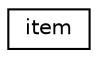 digraph "Graphical Class Hierarchy"
{
 // LATEX_PDF_SIZE
  edge [fontname="Helvetica",fontsize="10",labelfontname="Helvetica",labelfontsize="10"];
  node [fontname="Helvetica",fontsize="10",shape=record];
  rankdir="LR";
  Node0 [label="item",height=0.2,width=0.4,color="black", fillcolor="white", style="filled",URL="$classitem.html",tooltip=" "];
}
